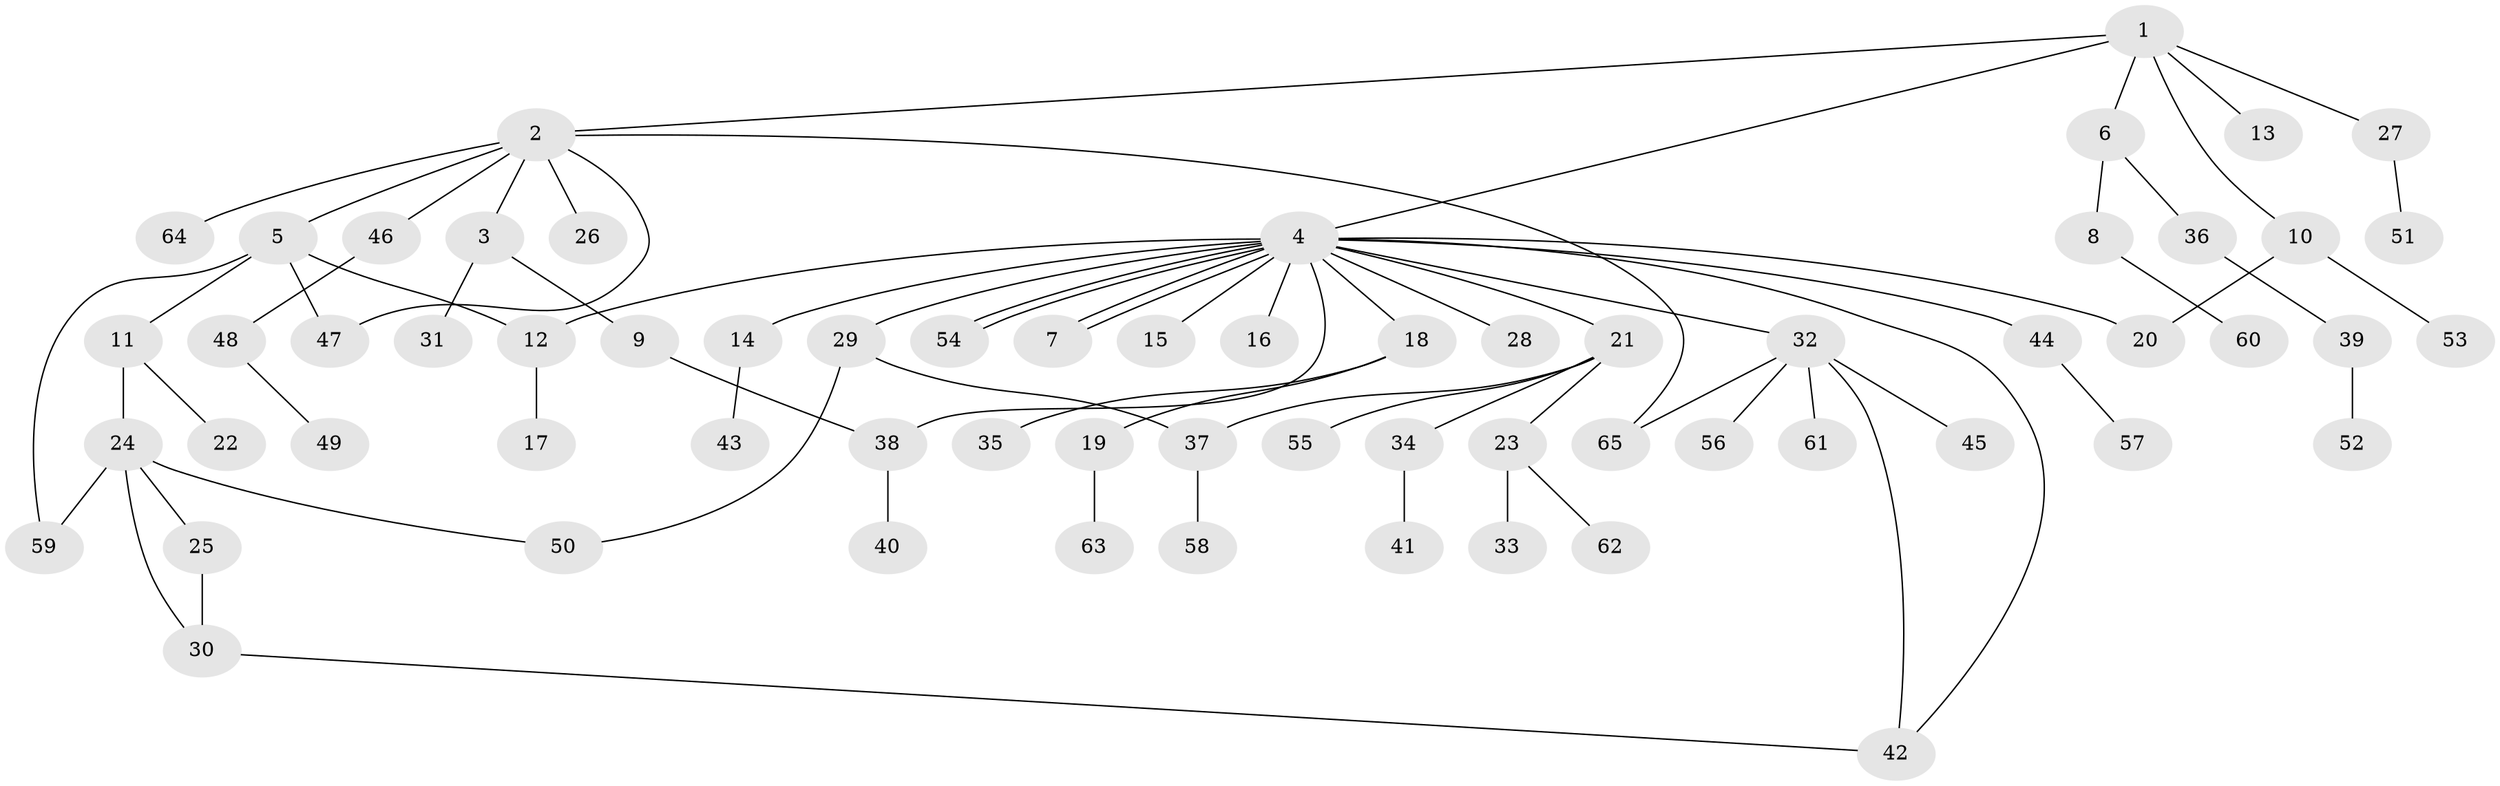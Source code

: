 // Generated by graph-tools (version 1.1) at 2025/26/03/09/25 03:26:07]
// undirected, 65 vertices, 77 edges
graph export_dot {
graph [start="1"]
  node [color=gray90,style=filled];
  1;
  2;
  3;
  4;
  5;
  6;
  7;
  8;
  9;
  10;
  11;
  12;
  13;
  14;
  15;
  16;
  17;
  18;
  19;
  20;
  21;
  22;
  23;
  24;
  25;
  26;
  27;
  28;
  29;
  30;
  31;
  32;
  33;
  34;
  35;
  36;
  37;
  38;
  39;
  40;
  41;
  42;
  43;
  44;
  45;
  46;
  47;
  48;
  49;
  50;
  51;
  52;
  53;
  54;
  55;
  56;
  57;
  58;
  59;
  60;
  61;
  62;
  63;
  64;
  65;
  1 -- 2;
  1 -- 4;
  1 -- 6;
  1 -- 10;
  1 -- 13;
  1 -- 27;
  2 -- 3;
  2 -- 5;
  2 -- 26;
  2 -- 46;
  2 -- 47;
  2 -- 64;
  2 -- 65;
  3 -- 9;
  3 -- 31;
  4 -- 7;
  4 -- 7;
  4 -- 12;
  4 -- 14;
  4 -- 15;
  4 -- 16;
  4 -- 18;
  4 -- 20;
  4 -- 21;
  4 -- 28;
  4 -- 29;
  4 -- 32;
  4 -- 38;
  4 -- 42;
  4 -- 44;
  4 -- 54;
  4 -- 54;
  5 -- 11;
  5 -- 12;
  5 -- 47;
  5 -- 59;
  6 -- 8;
  6 -- 36;
  8 -- 60;
  9 -- 38;
  10 -- 20;
  10 -- 53;
  11 -- 22;
  11 -- 24;
  12 -- 17;
  14 -- 43;
  18 -- 19;
  18 -- 35;
  19 -- 63;
  21 -- 23;
  21 -- 34;
  21 -- 37;
  21 -- 55;
  23 -- 33;
  23 -- 62;
  24 -- 25;
  24 -- 30;
  24 -- 50;
  24 -- 59;
  25 -- 30;
  27 -- 51;
  29 -- 37;
  29 -- 50;
  30 -- 42;
  32 -- 42;
  32 -- 45;
  32 -- 56;
  32 -- 61;
  32 -- 65;
  34 -- 41;
  36 -- 39;
  37 -- 58;
  38 -- 40;
  39 -- 52;
  44 -- 57;
  46 -- 48;
  48 -- 49;
}
